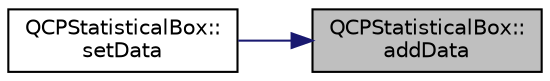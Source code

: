 digraph "QCPStatisticalBox::addData"
{
 // LATEX_PDF_SIZE
  edge [fontname="Helvetica",fontsize="10",labelfontname="Helvetica",labelfontsize="10"];
  node [fontname="Helvetica",fontsize="10",shape=record];
  rankdir="RL";
  Node1 [label="QCPStatisticalBox::\laddData",height=0.2,width=0.4,color="black", fillcolor="grey75", style="filled", fontcolor="black",tooltip=" "];
  Node1 -> Node2 [dir="back",color="midnightblue",fontsize="10",style="solid",fontname="Helvetica"];
  Node2 [label="QCPStatisticalBox::\lsetData",height=0.2,width=0.4,color="black", fillcolor="white", style="filled",URL="$classQCPStatisticalBox.html#a4ae198e66243d8cc57ad8893c37bf9d4",tooltip=" "];
}
